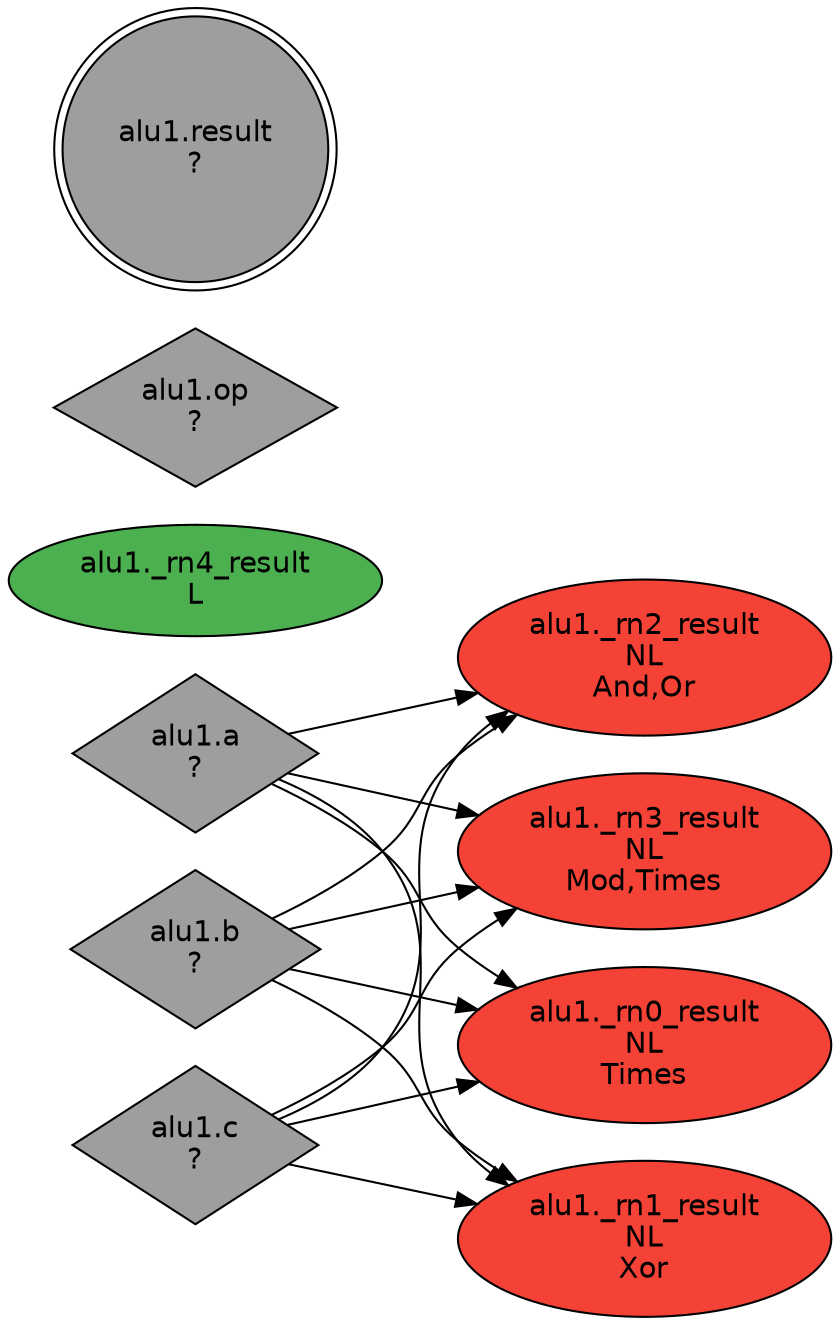 digraph DFG {
  rankdir=LR;
  splines=true;
  node [style=filled,fontname=Helvetica];
  "alu1._rn0_result" [label="alu1._rn0_result
NL
Times", shape=oval, fillcolor="#F44336"];
  "alu1._rn1_result" [label="alu1._rn1_result
NL
Xor", shape=oval, fillcolor="#F44336"];
  "alu1._rn2_result" [label="alu1._rn2_result
NL
And,Or", shape=oval, fillcolor="#F44336"];
  "alu1._rn3_result" [label="alu1._rn3_result
NL
Mod,Times", shape=oval, fillcolor="#F44336"];
  "alu1._rn4_result" [label="alu1._rn4_result
L", shape=oval, fillcolor="#4CAF50"];
  "alu1.a" [label="alu1.a
?", shape=diamond, fillcolor="#9E9E9E"];
  "alu1.b" [label="alu1.b
?", shape=diamond, fillcolor="#9E9E9E"];
  "alu1.c" [label="alu1.c
?", shape=diamond, fillcolor="#9E9E9E"];
  "alu1.op" [label="alu1.op
?", shape=diamond, fillcolor="#9E9E9E"];
  "alu1.result" [label="alu1.result
?", shape=doublecircle, fillcolor="#9E9E9E"];
  "alu1.c" -> "alu1._rn0_result";
  "alu1.a" -> "alu1._rn0_result";
  "alu1.b" -> "alu1._rn0_result";
  "alu1.c" -> "alu1._rn1_result";
  "alu1.a" -> "alu1._rn1_result";
  "alu1.b" -> "alu1._rn1_result";
  "alu1.c" -> "alu1._rn2_result";
  "alu1.a" -> "alu1._rn2_result";
  "alu1.b" -> "alu1._rn2_result";
  "alu1.c" -> "alu1._rn3_result";
  "alu1.a" -> "alu1._rn3_result";
  "alu1.b" -> "alu1._rn3_result";
}